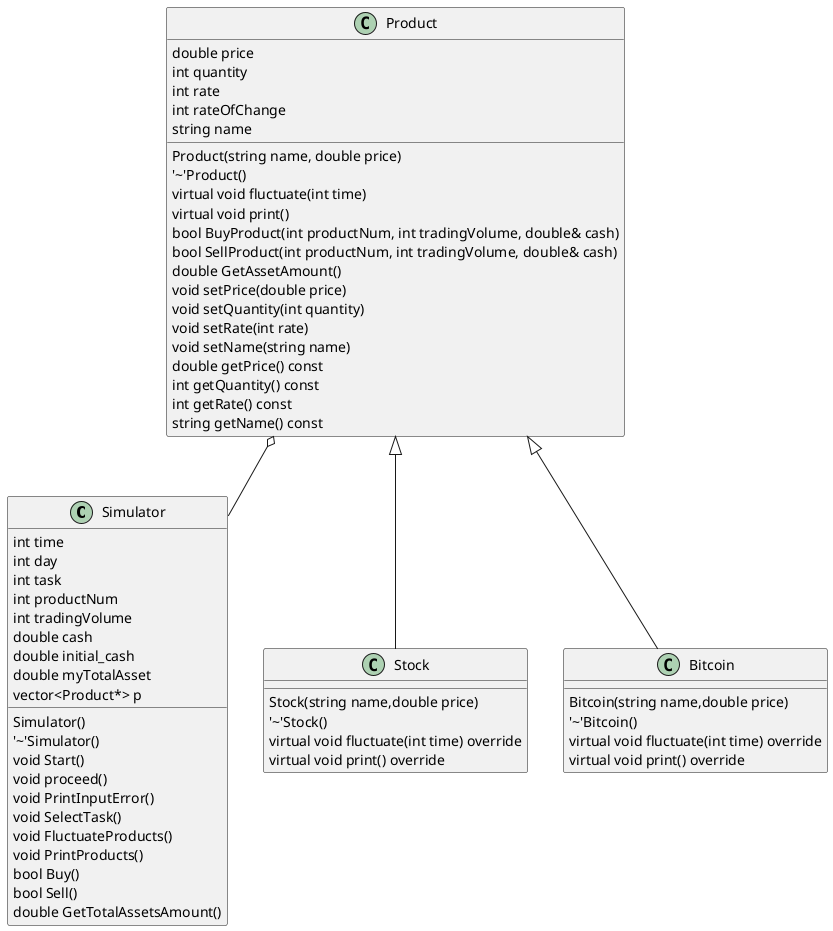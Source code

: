 @startuml name
class Simulator
Simulator : int time
Simulator : int day
Simulator : int task
Simulator : int productNum
Simulator : int tradingVolume
Simulator : double cash
Simulator : double initial_cash
Simulator : double myTotalAsset
Simulator : vector<Product*> p

Simulator : Simulator()
Simulator : '~'Simulator()
Simulator : void Start()
Simulator : void proceed()
Simulator : void PrintInputError()
Simulator : void SelectTask()
Simulator : void FluctuateProducts()
Simulator : void PrintProducts()
Simulator : bool Buy()
Simulator : bool Sell()
Simulator : double GetTotalAssetsAmount()

class Product
Product : double price
Product : int quantity
Product : int rate
Product : int rateOfChange
Product : string name

Product : Product(string name, double price)
Product : '~'Product()
Product : virtual void fluctuate(int time)
Product : virtual void print()
Product : bool BuyProduct(int productNum, int tradingVolume, double& cash)
Product : bool SellProduct(int productNum, int tradingVolume, double& cash)
Product : double GetAssetAmount()
Product : void setPrice(double price)
Product : void setQuantity(int quantity)
Product : void setRate(int rate)
Product : void setName(string name)
Product : double getPrice() const
Product : int getQuantity() const
Product : int getRate() const
Product : string getName() const

class Stock
Stock : Stock(string name,double price)
Stock : '~'Stock()
Stock : virtual void fluctuate(int time) override
Stock : virtual void print() override

class Bitcoin
Bitcoin : Bitcoin(string name,double price)
Bitcoin : '~'Bitcoin()
Bitcoin : virtual void fluctuate(int time) override
Bitcoin : virtual void print() override


Product o-- Simulator
Product <|-- Stock
Product <|-- Bitcoin

@enduml